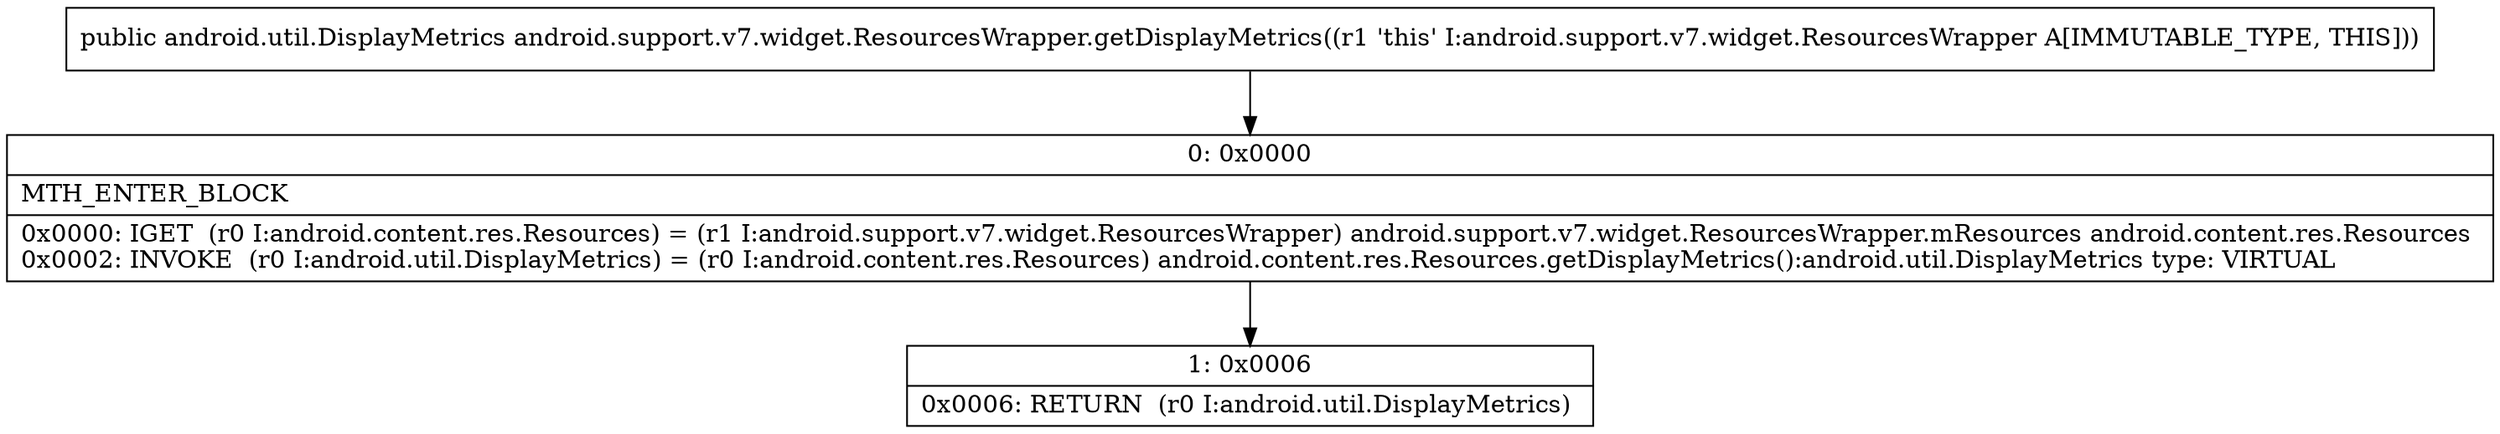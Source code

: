 digraph "CFG forandroid.support.v7.widget.ResourcesWrapper.getDisplayMetrics()Landroid\/util\/DisplayMetrics;" {
Node_0 [shape=record,label="{0\:\ 0x0000|MTH_ENTER_BLOCK\l|0x0000: IGET  (r0 I:android.content.res.Resources) = (r1 I:android.support.v7.widget.ResourcesWrapper) android.support.v7.widget.ResourcesWrapper.mResources android.content.res.Resources \l0x0002: INVOKE  (r0 I:android.util.DisplayMetrics) = (r0 I:android.content.res.Resources) android.content.res.Resources.getDisplayMetrics():android.util.DisplayMetrics type: VIRTUAL \l}"];
Node_1 [shape=record,label="{1\:\ 0x0006|0x0006: RETURN  (r0 I:android.util.DisplayMetrics) \l}"];
MethodNode[shape=record,label="{public android.util.DisplayMetrics android.support.v7.widget.ResourcesWrapper.getDisplayMetrics((r1 'this' I:android.support.v7.widget.ResourcesWrapper A[IMMUTABLE_TYPE, THIS])) }"];
MethodNode -> Node_0;
Node_0 -> Node_1;
}


